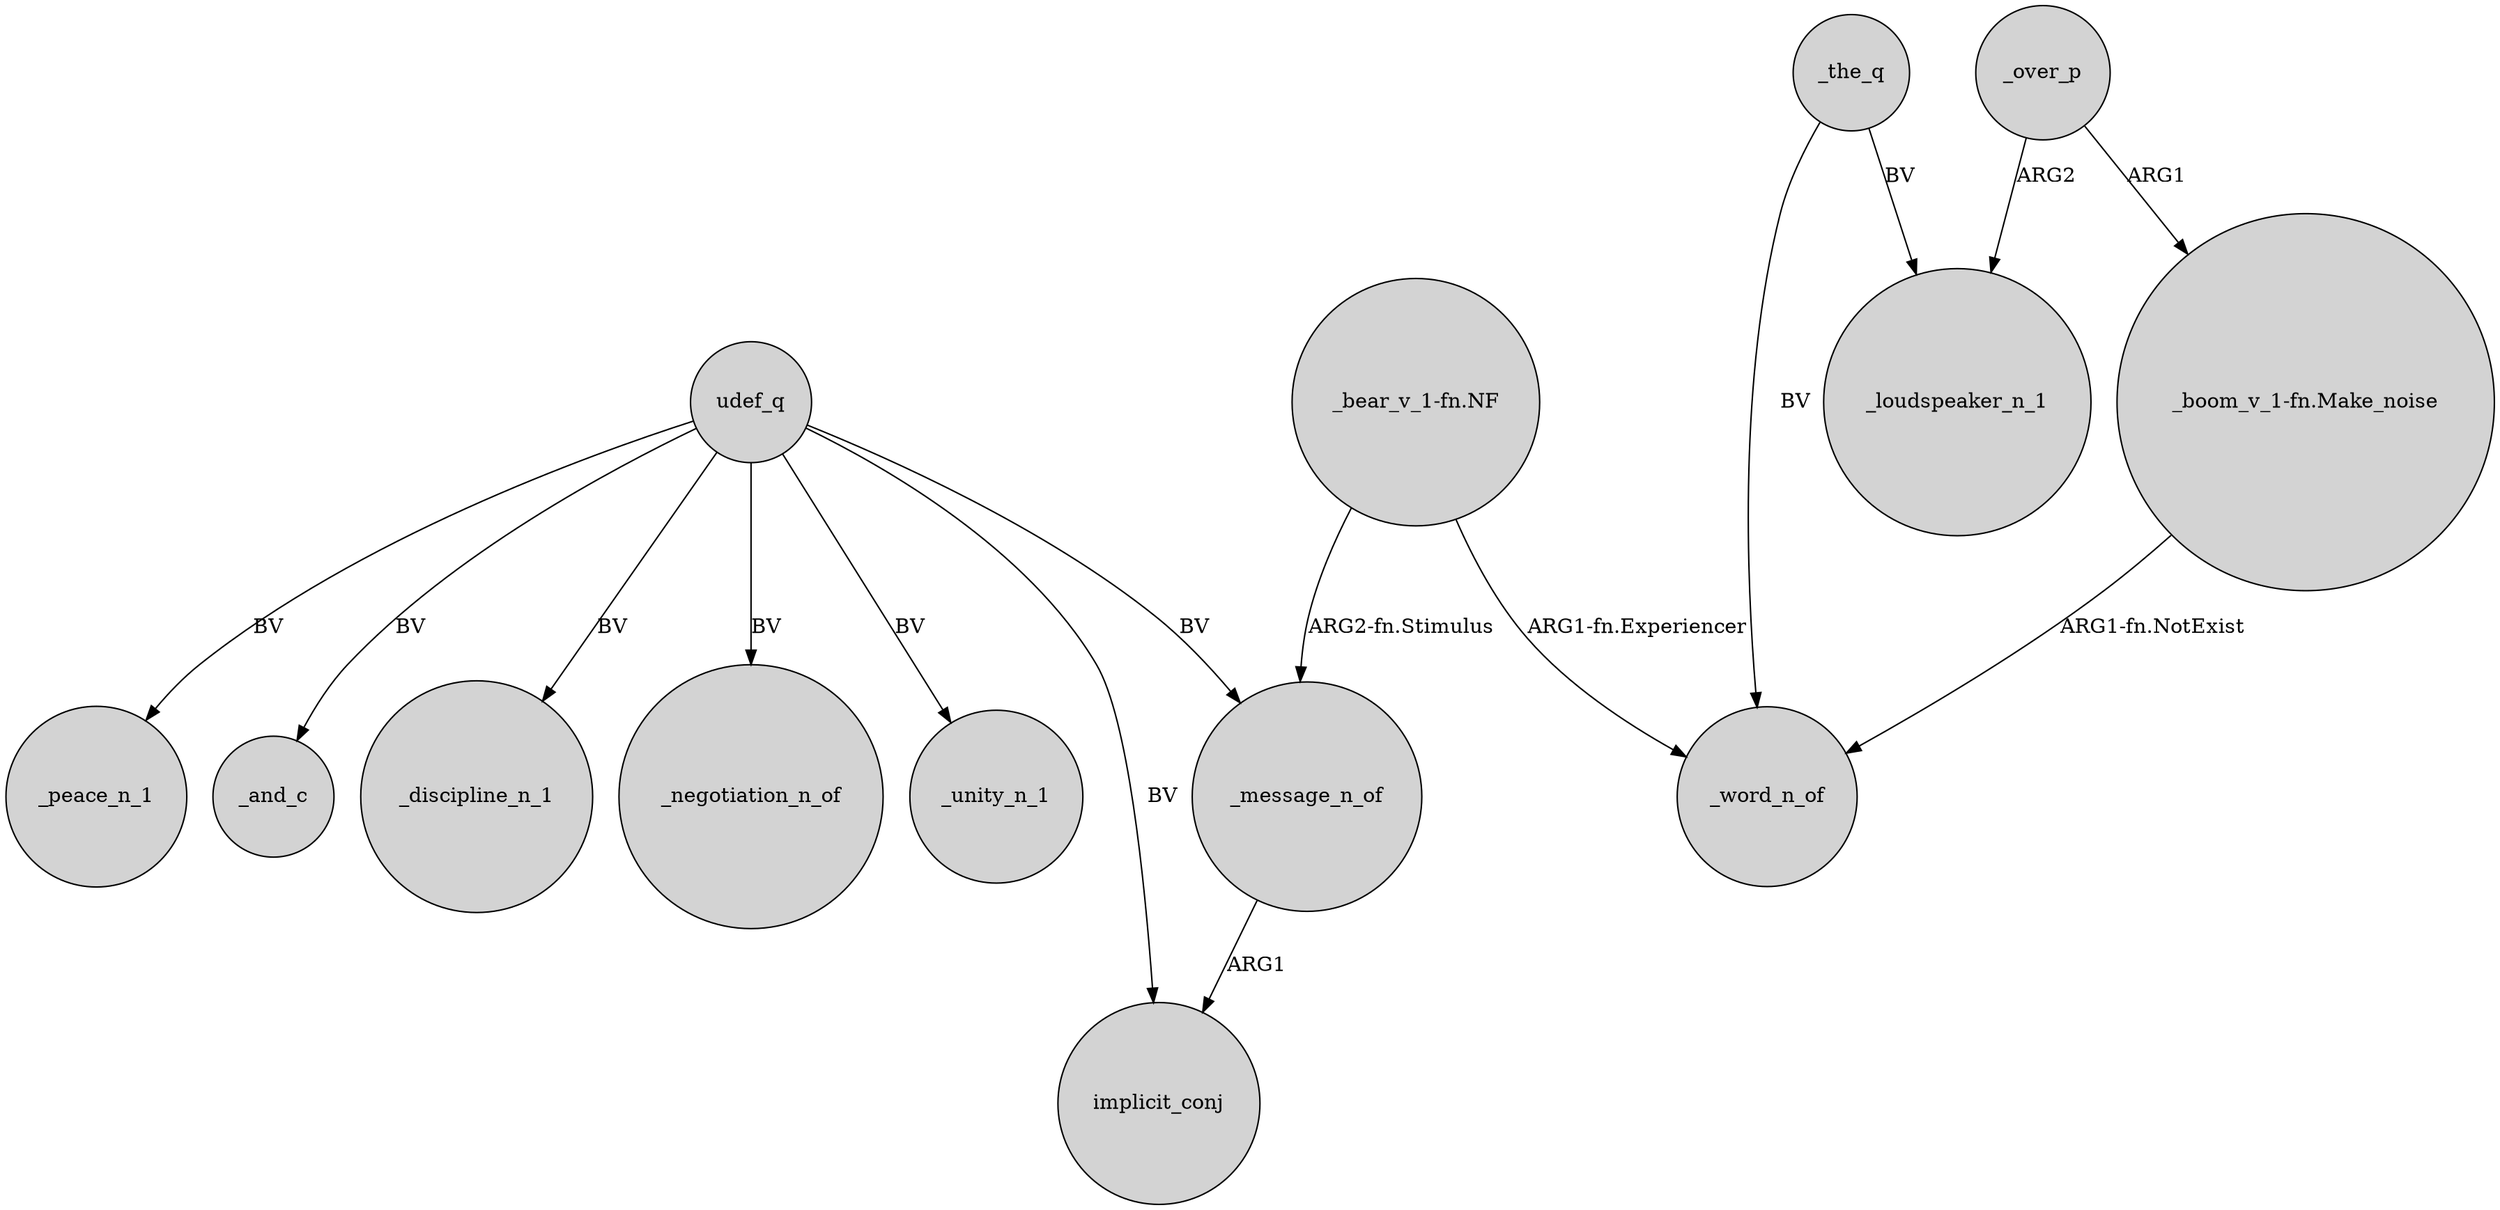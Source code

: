 digraph {
	node [shape=circle style=filled]
	udef_q -> _negotiation_n_of [label=BV]
	_the_q -> _word_n_of [label=BV]
	_over_p -> "_boom_v_1-fn.Make_noise" [label=ARG1]
	udef_q -> _unity_n_1 [label=BV]
	_over_p -> _loudspeaker_n_1 [label=ARG2]
	"_boom_v_1-fn.Make_noise" -> _word_n_of [label="ARG1-fn.NotExist"]
	"_bear_v_1-fn.NF" -> _word_n_of [label="ARG1-fn.Experiencer"]
	"_bear_v_1-fn.NF" -> _message_n_of [label="ARG2-fn.Stimulus"]
	_the_q -> _loudspeaker_n_1 [label=BV]
	udef_q -> _message_n_of [label=BV]
	_message_n_of -> implicit_conj [label=ARG1]
	udef_q -> implicit_conj [label=BV]
	udef_q -> _peace_n_1 [label=BV]
	udef_q -> _and_c [label=BV]
	udef_q -> _discipline_n_1 [label=BV]
}
